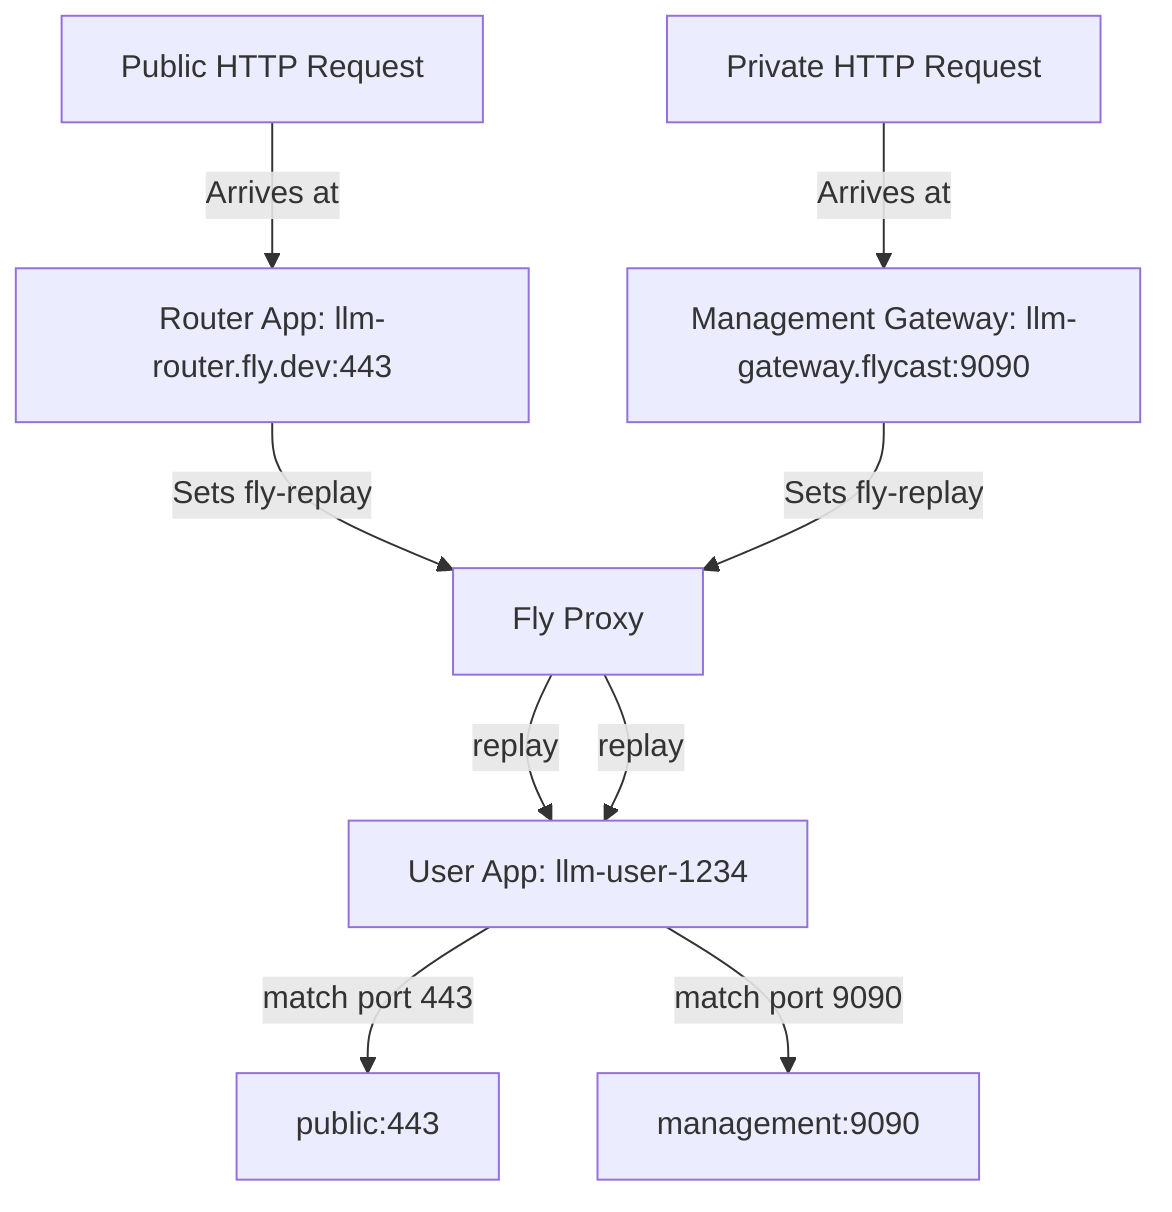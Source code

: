 graph TD;
    A[Public HTTP Request] -->|Arrives at| B[Router App: llm-router.fly.dev:443]
    B -->|Sets fly-replay| C[Fly Proxy]
    C -->|replay| D[User App: llm-user-1234]
    D -->|match port 443| E[public:443]
    
    F[Private HTTP Request] -->|Arrives at| G[Management Gateway: llm-gateway.flycast:9090]
    G -->|Sets fly-replay| C
    C -->|replay| D
    D -->|match port 9090| H[management:9090]